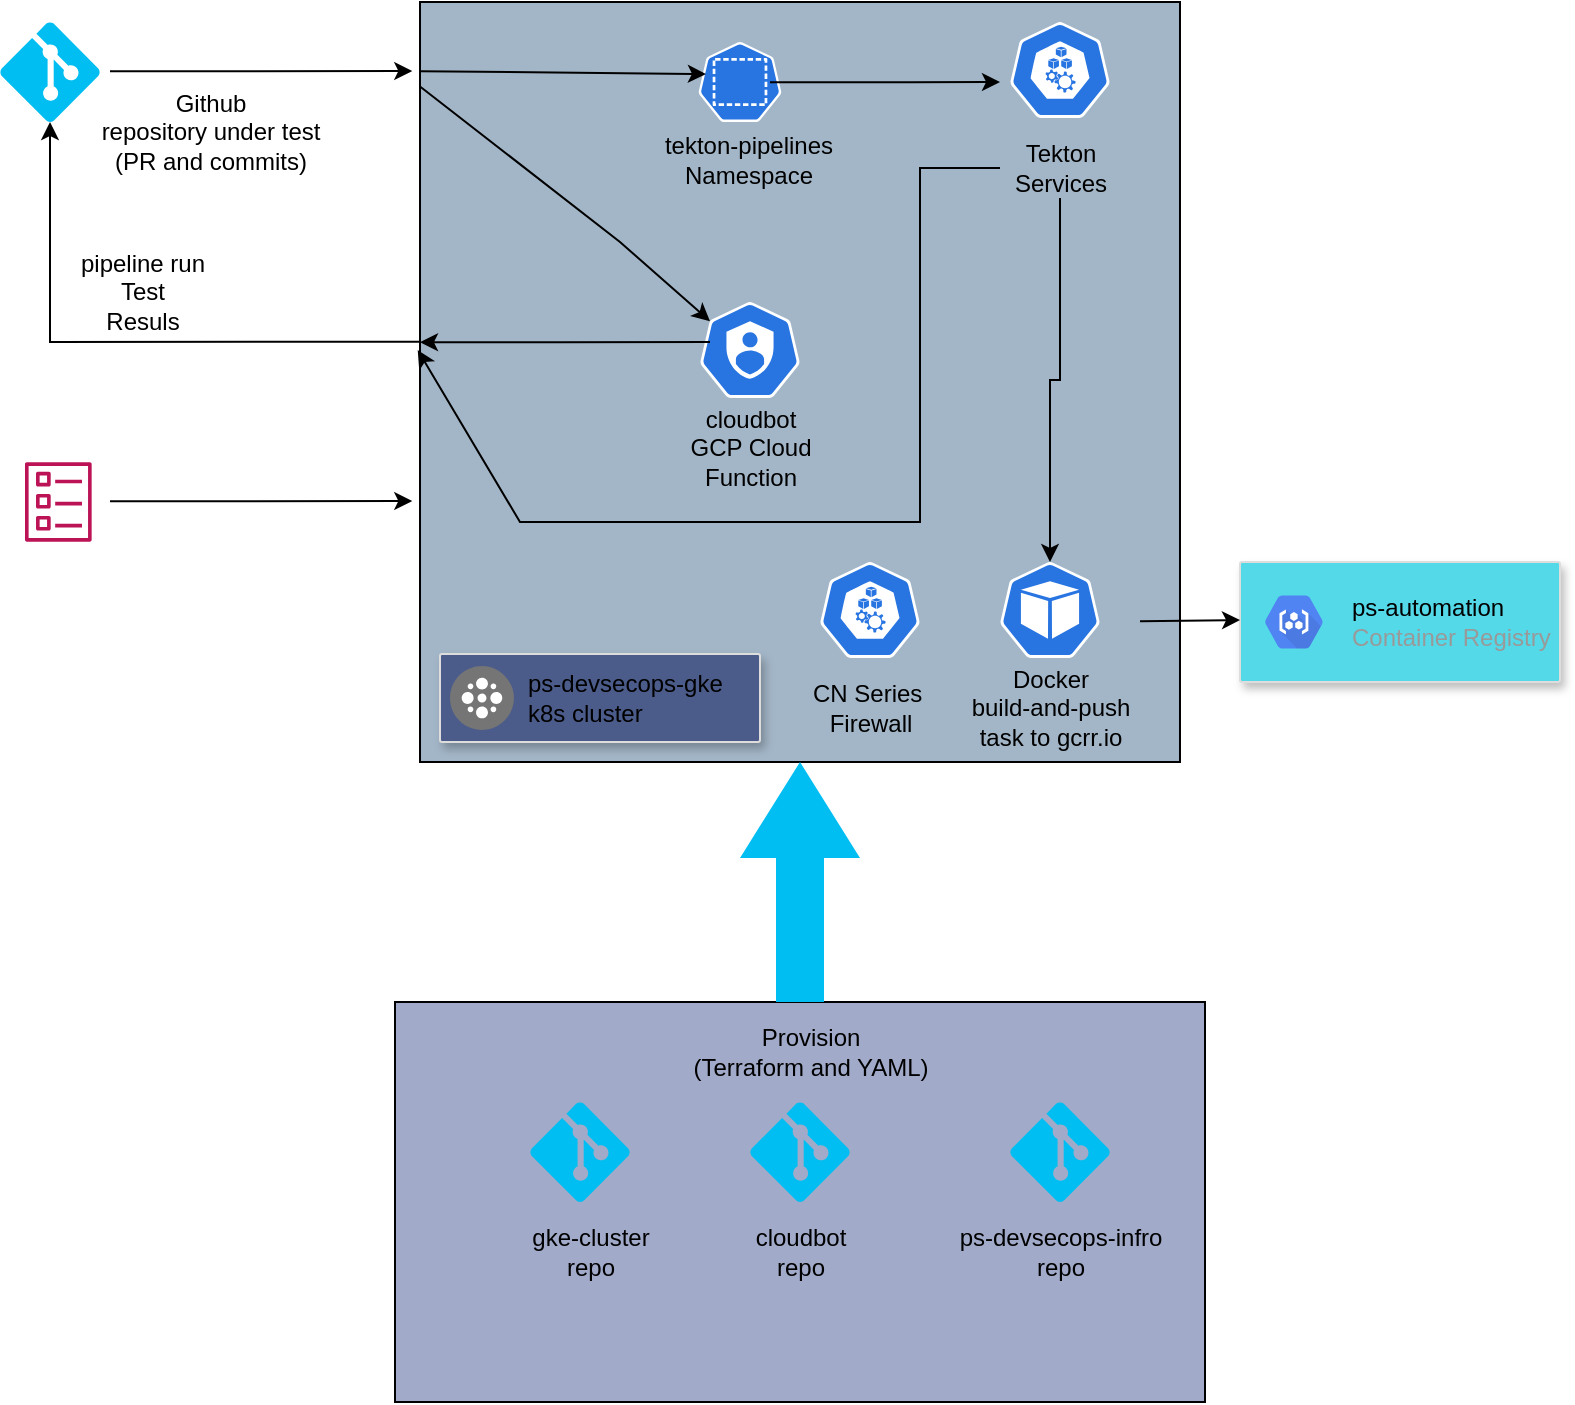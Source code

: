 <mxfile>
    <diagram id="OthD2w1cVZiXBQd2KBgQ" name="Page-1">
        <mxGraphModel dx="802" dy="1013" grid="1" gridSize="10" guides="1" tooltips="1" connect="1" arrows="1" fold="1" page="1" pageScale="1" pageWidth="850" pageHeight="1100" math="0" shadow="0">
            <root>
                <mxCell id="0"/>
                <mxCell id="1" parent="0"/>
                <mxCell id="83" value="" style="verticalLabelPosition=bottom;verticalAlign=top;html=1;shape=mxgraph.basic.rect;fillColor2=none;strokeWidth=1;size=20;indent=5;fillColor=#A1ABC9;" vertex="1" parent="1">
                    <mxGeometry x="237.5" y="520" width="405" height="200" as="geometry"/>
                </mxCell>
                <mxCell id="2" value="" style="whiteSpace=wrap;html=1;aspect=fixed;fillColor=#A3B6C7;" parent="1" vertex="1">
                    <mxGeometry x="250" y="20" width="380" height="380" as="geometry"/>
                </mxCell>
                <mxCell id="9" value="" style="verticalLabelPosition=bottom;html=1;verticalAlign=top;align=center;strokeColor=none;fillColor=#00BEF2;shape=mxgraph.azure.git_repository;" parent="1" vertex="1">
                    <mxGeometry x="40" y="30" width="50" height="50" as="geometry"/>
                </mxCell>
                <mxCell id="14" value="" style="strokeColor=#dddddd;shadow=1;strokeWidth=1;rounded=1;absoluteArcSize=1;arcSize=2;fillColor=#54D9E8;" parent="1" vertex="1">
                    <mxGeometry x="660" y="300" width="160" height="60" as="geometry"/>
                </mxCell>
                <mxCell id="15" value="&lt;font color=&quot;#000000&quot;&gt;ps-automation&lt;/font&gt;&lt;br&gt;Container Registry" style="dashed=0;connectable=0;html=1;fillColor=#5184F3;strokeColor=none;shape=mxgraph.gcp2.hexIcon;prIcon=container_registry;part=1;labelPosition=right;verticalLabelPosition=middle;align=left;verticalAlign=middle;spacingLeft=5;fontColor=#999999;fontSize=12;" parent="14" vertex="1">
                    <mxGeometry y="0.5" width="44" height="39" relative="1" as="geometry">
                        <mxPoint x="5" y="-19.5" as="offset"/>
                    </mxGeometry>
                </mxCell>
                <mxCell id="31" style="edgeStyle=none;rounded=0;orthogonalLoop=1;jettySize=auto;html=1;" parent="14" edge="1">
                    <mxGeometry relative="1" as="geometry">
                        <mxPoint x="-50" y="29.63" as="sourcePoint"/>
                        <mxPoint y="29" as="targetPoint"/>
                    </mxGeometry>
                </mxCell>
                <mxCell id="19" value="Github&lt;br&gt;repository under test&lt;br&gt;(PR and commits)" style="text;html=1;align=center;verticalAlign=middle;resizable=0;points=[];autosize=1;" parent="1" vertex="1">
                    <mxGeometry x="85" y="60" width="120" height="50" as="geometry"/>
                </mxCell>
                <mxCell id="20" style="edgeStyle=none;rounded=0;orthogonalLoop=1;jettySize=auto;html=1;entryX=0.003;entryY=0.868;entryDx=0;entryDy=0;entryPerimeter=0;" parent="1" edge="1">
                    <mxGeometry relative="1" as="geometry">
                        <mxPoint x="95" y="54.63" as="sourcePoint"/>
                        <mxPoint x="246.14" y="54.496" as="targetPoint"/>
                    </mxGeometry>
                </mxCell>
                <mxCell id="21" style="edgeStyle=none;rounded=0;orthogonalLoop=1;jettySize=auto;html=1;entryX=0.5;entryY=1;entryDx=0;entryDy=0;entryPerimeter=0;exitX=0;exitY=0.447;exitDx=0;exitDy=0;exitPerimeter=0;" parent="1" edge="1" target="9" source="2">
                    <mxGeometry relative="1" as="geometry">
                        <mxPoint x="95" y="184.63" as="sourcePoint"/>
                        <mxPoint x="246.14" y="184.496" as="targetPoint"/>
                        <Array as="points">
                            <mxPoint x="65" y="190"/>
                        </Array>
                    </mxGeometry>
                </mxCell>
                <mxCell id="22" value="pipeline run&lt;br&gt;Test&lt;br&gt;Resuls" style="text;html=1;align=center;verticalAlign=middle;resizable=0;points=[];autosize=1;" parent="1" vertex="1">
                    <mxGeometry x="70.83" y="140" width="80" height="50" as="geometry"/>
                </mxCell>
                <mxCell id="28" value="" style="strokeColor=#dddddd;shadow=1;strokeWidth=1;rounded=1;absoluteArcSize=1;arcSize=2;fillColor=#4C5C8A;" parent="1" vertex="1">
                    <mxGeometry x="260" y="346" width="160" height="44" as="geometry"/>
                </mxCell>
                <mxCell id="29" value="ps-devsecops-gke&lt;br&gt;k8s cluster" style="dashed=0;connectable=0;html=1;fillColor=#757575;strokeColor=none;shape=mxgraph.gcp2.cluster;part=1;labelPosition=right;verticalLabelPosition=middle;align=left;verticalAlign=middle;spacingLeft=5;fontSize=12;" parent="28" vertex="1">
                    <mxGeometry y="0.5" width="32" height="32" relative="1" as="geometry">
                        <mxPoint x="5" y="-16" as="offset"/>
                    </mxGeometry>
                </mxCell>
                <mxCell id="30" value="" style="group" parent="1" vertex="1" connectable="0">
                    <mxGeometry x="540" y="300" width="70" height="97.5" as="geometry"/>
                </mxCell>
                <mxCell id="26" value="" style="html=1;dashed=0;whitespace=wrap;fillColor=#2875E2;strokeColor=#ffffff;points=[[0.005,0.63,0],[0.1,0.2,0],[0.9,0.2,0],[0.5,0,0],[0.995,0.63,0],[0.72,0.99,0],[0.5,1,0],[0.28,0.99,0]];shape=mxgraph.kubernetes.icon;prIcon=pod" parent="30" vertex="1">
                    <mxGeometry width="50" height="48" as="geometry"/>
                </mxCell>
                <mxCell id="27" value="Docker&lt;br&gt;build-and-push&lt;br&gt;task to gcrr.io" style="text;html=1;align=center;verticalAlign=middle;resizable=0;points=[];autosize=1;" parent="30" vertex="1">
                    <mxGeometry x="-20" y="47.5" width="90" height="50" as="geometry"/>
                </mxCell>
                <mxCell id="37" value="" style="outlineConnect=0;fontColor=#232F3E;gradientColor=none;fillColor=#BC1356;strokeColor=none;dashed=0;verticalLabelPosition=bottom;verticalAlign=top;align=center;html=1;fontSize=12;fontStyle=0;aspect=fixed;pointerEvents=1;shape=mxgraph.aws4.template;" parent="1" vertex="1">
                    <mxGeometry x="52.5" y="250" width="33.33" height="40" as="geometry"/>
                </mxCell>
                <mxCell id="38" style="edgeStyle=none;rounded=0;orthogonalLoop=1;jettySize=auto;html=1;entryX=0.003;entryY=0.868;entryDx=0;entryDy=0;entryPerimeter=0;" parent="1" edge="1">
                    <mxGeometry relative="1" as="geometry">
                        <mxPoint x="95" y="269.63" as="sourcePoint"/>
                        <mxPoint x="246.14" y="269.496" as="targetPoint"/>
                    </mxGeometry>
                </mxCell>
                <mxCell id="56" value="" style="group" parent="1" vertex="1" connectable="0">
                    <mxGeometry x="355" y="40" width="110" height="70" as="geometry"/>
                </mxCell>
                <mxCell id="6" value="" style="html=1;dashed=0;whitespace=wrap;fillColor=#2875E2;strokeColor=#ffffff;points=[[0.005,0.63,0],[0.1,0.2,0],[0.9,0.2,0],[0.5,0,0],[0.995,0.63,0],[0.72,0.99,0],[0.5,1,0],[0.28,0.99,0]];shape=mxgraph.kubernetes.icon;prIcon=ns" parent="56" vertex="1">
                    <mxGeometry width="110" height="40" as="geometry"/>
                </mxCell>
                <mxCell id="55" value="tekton-pipelines&lt;br&gt;Namespace" style="text;html=1;align=center;verticalAlign=middle;resizable=0;points=[];autosize=1;" parent="56" vertex="1">
                    <mxGeometry x="9.167" y="43.75" width="100" height="30" as="geometry"/>
                </mxCell>
                <mxCell id="62" value="" style="group" parent="1" vertex="1" connectable="0">
                    <mxGeometry x="540" y="30" width="60" height="88" as="geometry"/>
                </mxCell>
                <mxCell id="60" value="" style="html=1;dashed=0;whitespace=wrap;fillColor=#2875E2;strokeColor=#ffffff;points=[[0.005,0.63,0],[0.1,0.2,0],[0.9,0.2,0],[0.5,0,0],[0.995,0.63,0],[0.72,0.99,0],[0.5,1,0],[0.28,0.99,0]];shape=mxgraph.kubernetes.icon;prIcon=node" parent="62" vertex="1">
                    <mxGeometry x="5" width="50" height="48" as="geometry"/>
                </mxCell>
                <mxCell id="61" value="Tekton&lt;br&gt;Services" style="text;html=1;align=center;verticalAlign=middle;resizable=0;points=[];autosize=1;" parent="62" vertex="1">
                    <mxGeometry y="58" width="60" height="30" as="geometry"/>
                </mxCell>
                <mxCell id="64" value="" style="group" parent="1" vertex="1" connectable="0">
                    <mxGeometry x="440" y="300" width="70" height="88" as="geometry"/>
                </mxCell>
                <mxCell id="51" value="" style="html=1;dashed=0;whitespace=wrap;fillColor=#2875E2;strokeColor=#ffffff;points=[[0.005,0.63,0],[0.1,0.2,0],[0.9,0.2,0],[0.5,0,0],[0.995,0.63,0],[0.72,0.99,0],[0.5,1,0],[0.28,0.99,0]];shape=mxgraph.kubernetes.icon;prIcon=node" parent="64" vertex="1">
                    <mxGeometry x="10" width="50" height="48" as="geometry"/>
                </mxCell>
                <mxCell id="63" value="CN Series&amp;nbsp;&lt;br&gt;Firewall" style="text;html=1;align=center;verticalAlign=middle;resizable=0;points=[];autosize=1;" parent="64" vertex="1">
                    <mxGeometry y="58" width="70" height="30" as="geometry"/>
                </mxCell>
                <mxCell id="67" value="" style="group" parent="1" vertex="1" connectable="0">
                    <mxGeometry x="385" y="170" width="70" height="87" as="geometry"/>
                </mxCell>
                <mxCell id="65" value="" style="html=1;dashed=0;whitespace=wrap;fillColor=#2875E2;strokeColor=#ffffff;points=[[0.005,0.63,0],[0.1,0.2,0],[0.9,0.2,0],[0.5,0,0],[0.995,0.63,0],[0.72,0.99,0],[0.5,1,0],[0.28,0.99,0]];shape=mxgraph.kubernetes.icon;prIcon=sa" parent="67" vertex="1">
                    <mxGeometry x="5" width="50" height="48" as="geometry"/>
                </mxCell>
                <mxCell id="66" value="cloudbot&lt;br&gt;GCP Cloud&lt;br&gt;Function" style="text;html=1;align=center;verticalAlign=middle;resizable=0;points=[];autosize=1;" parent="67" vertex="1">
                    <mxGeometry x="-10" y="48" width="80" height="50" as="geometry"/>
                </mxCell>
                <mxCell id="68" style="edgeStyle=none;rounded=0;orthogonalLoop=1;jettySize=auto;html=1;entryX=0.345;entryY=0.4;entryDx=0;entryDy=0;entryPerimeter=0;" edge="1" parent="1" target="6">
                    <mxGeometry relative="1" as="geometry">
                        <mxPoint x="250" y="54.63" as="sourcePoint"/>
                        <mxPoint x="401.14" y="54.496" as="targetPoint"/>
                    </mxGeometry>
                </mxCell>
                <mxCell id="69" style="edgeStyle=none;rounded=0;orthogonalLoop=1;jettySize=auto;html=1;" edge="1" parent="1">
                    <mxGeometry relative="1" as="geometry">
                        <mxPoint x="425" y="60.13" as="sourcePoint"/>
                        <mxPoint x="540" y="60" as="targetPoint"/>
                        <Array as="points">
                            <mxPoint x="495" y="60.13"/>
                        </Array>
                    </mxGeometry>
                </mxCell>
                <mxCell id="72" style="edgeStyle=none;rounded=0;orthogonalLoop=1;jettySize=auto;html=1;entryX=0.1;entryY=0.2;entryDx=0;entryDy=0;entryPerimeter=0;" edge="1" parent="1" source="2" target="65">
                    <mxGeometry relative="1" as="geometry">
                        <mxPoint x="280" y="140.13" as="sourcePoint"/>
                        <mxPoint x="400" y="170" as="targetPoint"/>
                        <Array as="points">
                            <mxPoint x="350" y="140"/>
                        </Array>
                    </mxGeometry>
                </mxCell>
                <mxCell id="73" style="edgeStyle=none;rounded=0;orthogonalLoop=1;jettySize=auto;html=1;exitX=0.1;exitY=0.417;exitDx=0;exitDy=0;exitPerimeter=0;" edge="1" parent="1" source="65">
                    <mxGeometry relative="1" as="geometry">
                        <mxPoint x="365" y="190.0" as="sourcePoint"/>
                        <mxPoint x="250" y="190.13" as="targetPoint"/>
                        <Array as="points">
                            <mxPoint x="320" y="190.13"/>
                        </Array>
                    </mxGeometry>
                </mxCell>
                <mxCell id="79" value="" style="shape=singleArrow;whiteSpace=wrap;html=1;arrowWidth=0.4;arrowSize=0.4;verticalAlign=top;strokeColor=none;fillColor=#00BEF2;direction=north;" vertex="1" parent="1">
                    <mxGeometry x="410" y="400" width="60" height="120" as="geometry"/>
                </mxCell>
                <mxCell id="81" value="" style="group" vertex="1" connectable="0" parent="1">
                    <mxGeometry x="300" y="570" width="330" height="90" as="geometry"/>
                </mxCell>
                <mxCell id="42" value="gke-cluster&lt;br&gt;repo" style="text;html=1;align=center;verticalAlign=middle;resizable=0;points=[];autosize=1;" parent="81" vertex="1">
                    <mxGeometry y="60" width="70" height="30" as="geometry"/>
                </mxCell>
                <mxCell id="74" value="" style="verticalLabelPosition=bottom;html=1;verticalAlign=top;align=center;strokeColor=none;fillColor=#00BEF2;shape=mxgraph.azure.git_repository;" vertex="1" parent="81">
                    <mxGeometry x="5" width="50" height="50" as="geometry"/>
                </mxCell>
                <mxCell id="75" value="" style="verticalLabelPosition=bottom;html=1;verticalAlign=top;align=center;strokeColor=none;fillColor=#00BEF2;shape=mxgraph.azure.git_repository;" vertex="1" parent="81">
                    <mxGeometry x="115" width="50" height="50" as="geometry"/>
                </mxCell>
                <mxCell id="76" value="" style="verticalLabelPosition=bottom;html=1;verticalAlign=top;align=center;strokeColor=none;fillColor=#00BEF2;shape=mxgraph.azure.git_repository;" vertex="1" parent="81">
                    <mxGeometry x="245" width="50" height="50" as="geometry"/>
                </mxCell>
                <mxCell id="77" value="cloudbot&lt;br&gt;repo" style="text;html=1;align=center;verticalAlign=middle;resizable=0;points=[];autosize=1;" vertex="1" parent="81">
                    <mxGeometry x="110" y="60" width="60" height="30" as="geometry"/>
                </mxCell>
                <mxCell id="78" value="ps-devsecops-infro&lt;br&gt;repo" style="text;html=1;align=center;verticalAlign=middle;resizable=0;points=[];autosize=1;" vertex="1" parent="81">
                    <mxGeometry x="210" y="60" width="120" height="30" as="geometry"/>
                </mxCell>
                <mxCell id="84" value="Provision&lt;br&gt;(Terraform and YAML)" style="text;html=1;align=center;verticalAlign=middle;resizable=0;points=[];autosize=1;" vertex="1" parent="1">
                    <mxGeometry x="380" y="530" width="130" height="30" as="geometry"/>
                </mxCell>
                <mxCell id="85" style="edgeStyle=orthogonalEdgeStyle;rounded=0;orthogonalLoop=1;jettySize=auto;html=1;entryX=0.5;entryY=0;entryDx=0;entryDy=0;entryPerimeter=0;" edge="1" parent="1" source="61" target="26">
                    <mxGeometry relative="1" as="geometry"/>
                </mxCell>
                <mxCell id="86" style="edgeStyle=none;rounded=0;orthogonalLoop=1;jettySize=auto;html=1;entryX=-0.003;entryY=0.458;entryDx=0;entryDy=0;entryPerimeter=0;" edge="1" parent="1" source="61" target="2">
                    <mxGeometry relative="1" as="geometry">
                        <mxPoint x="465" y="280" as="sourcePoint"/>
                        <mxPoint x="260" y="210" as="targetPoint"/>
                        <Array as="points">
                            <mxPoint x="500" y="103"/>
                            <mxPoint x="500" y="280"/>
                            <mxPoint x="300" y="280"/>
                        </Array>
                    </mxGeometry>
                </mxCell>
            </root>
        </mxGraphModel>
    </diagram>
</mxfile>